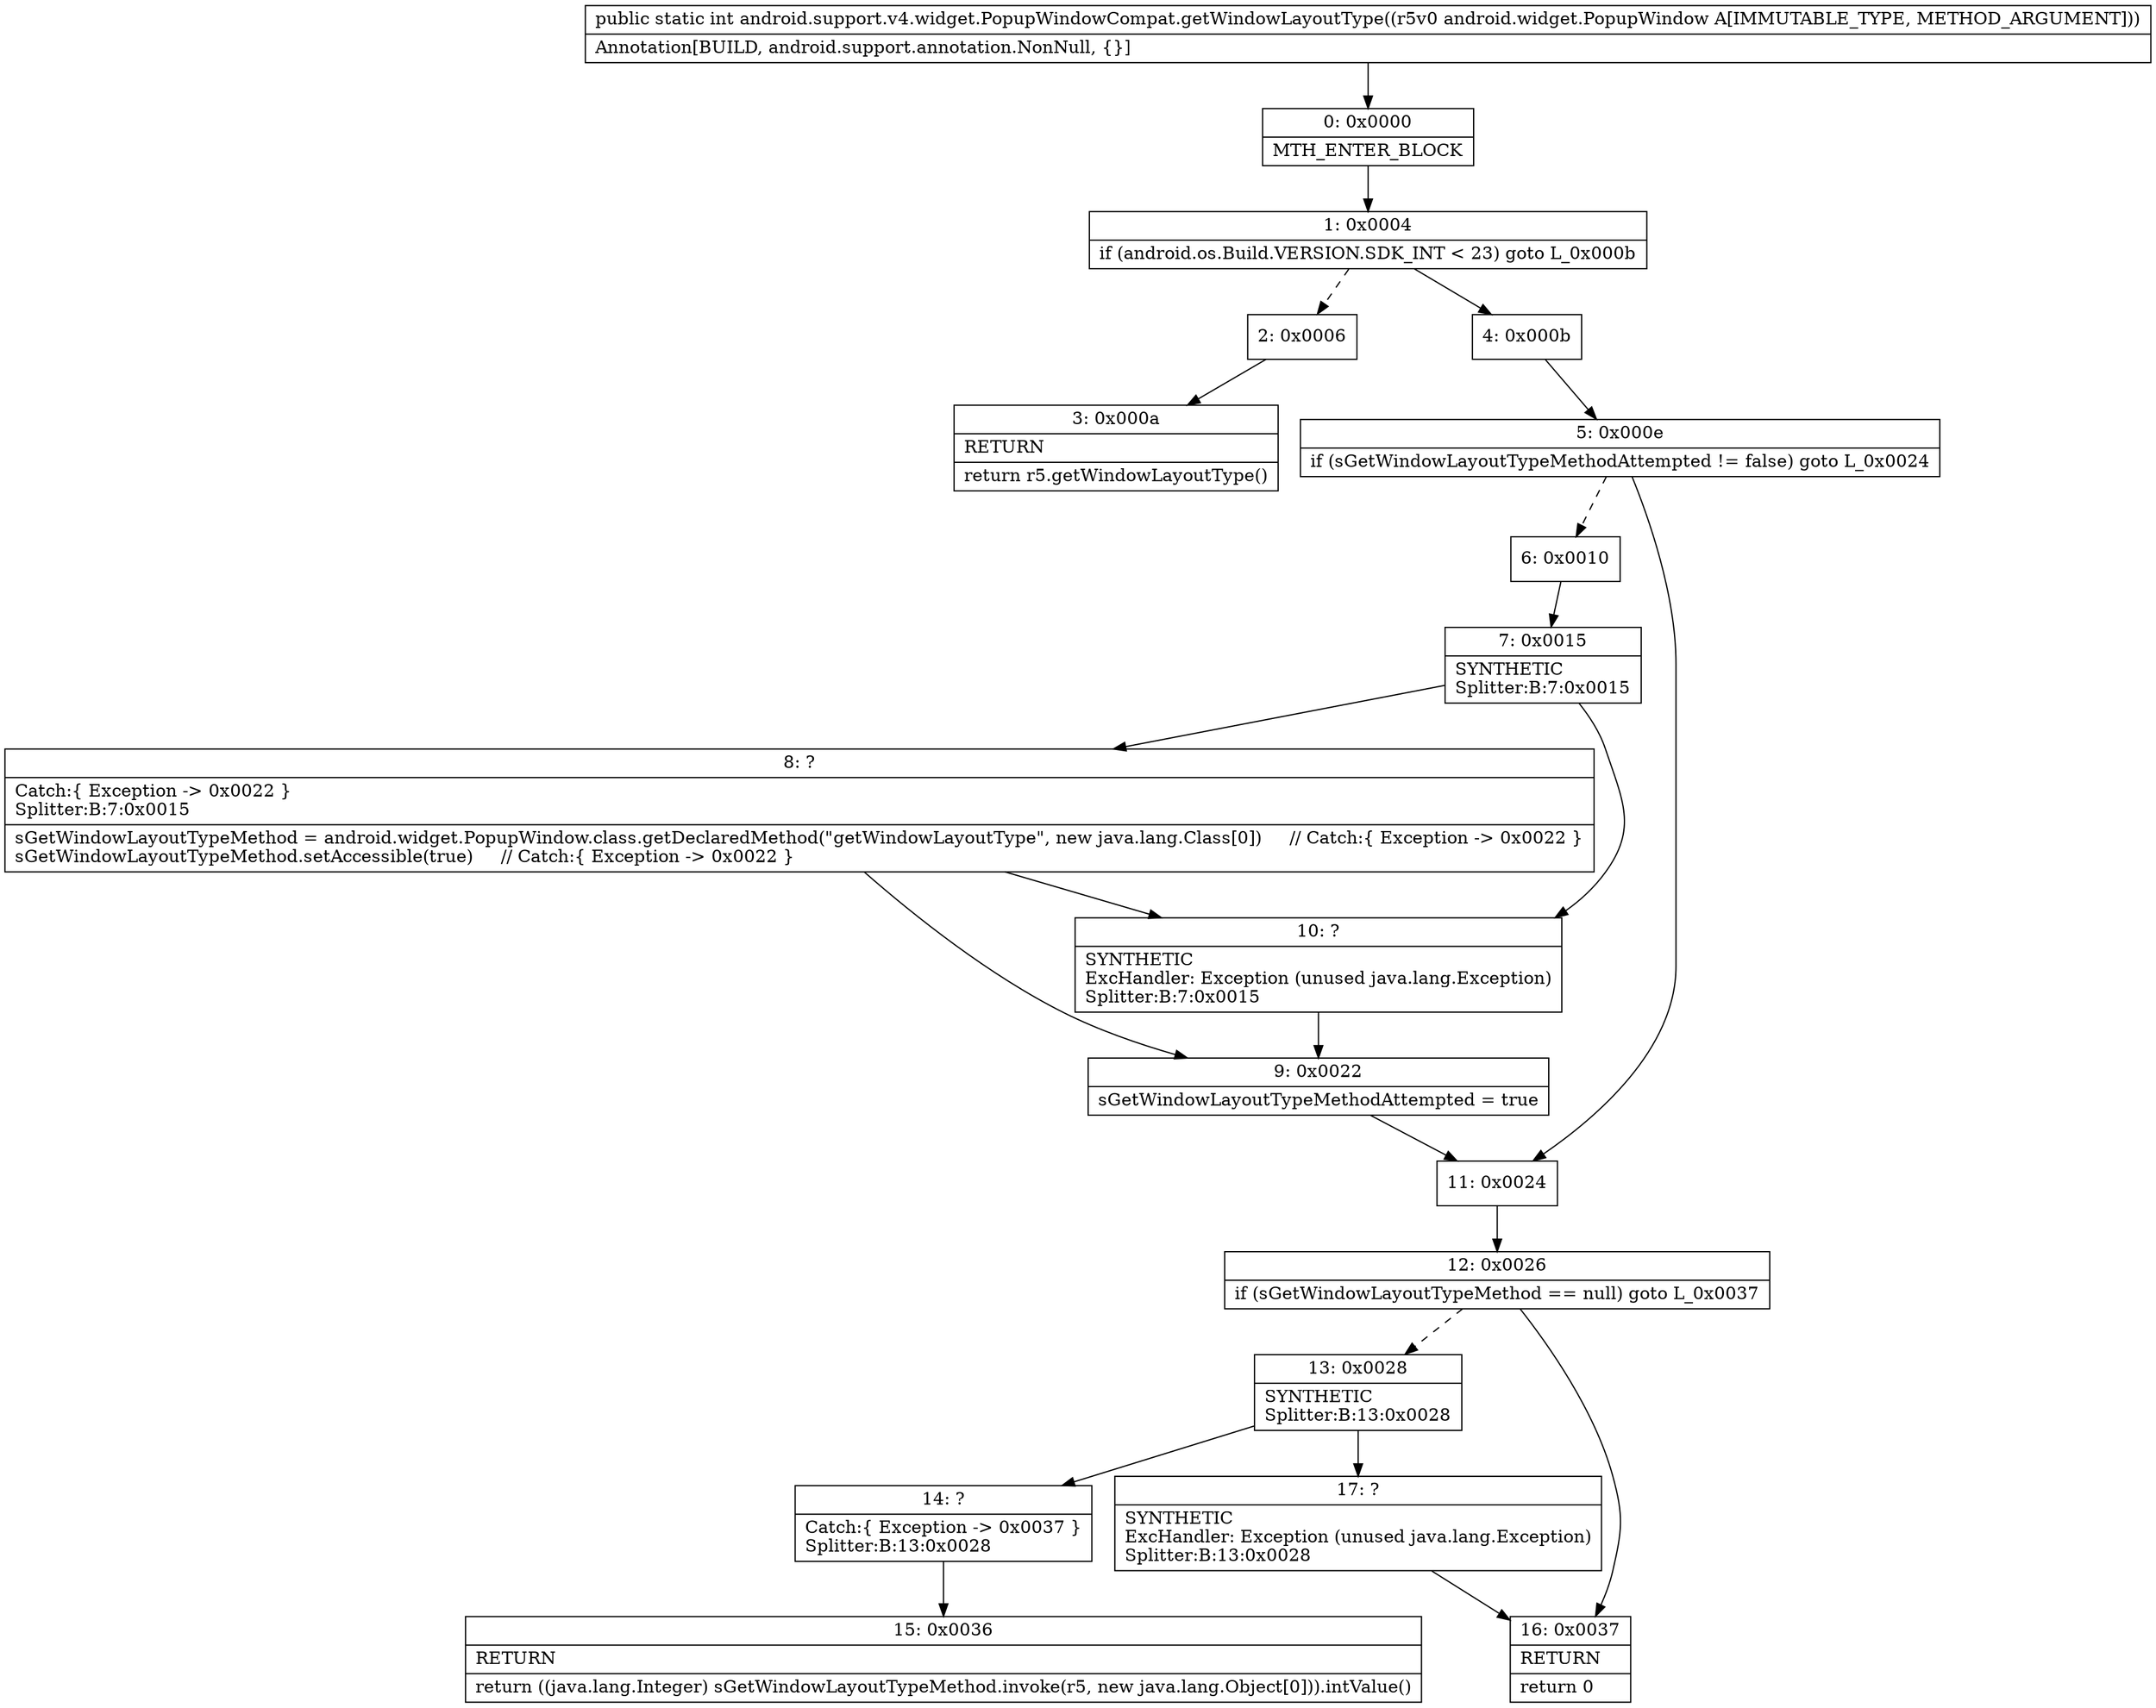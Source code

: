 digraph "CFG forandroid.support.v4.widget.PopupWindowCompat.getWindowLayoutType(Landroid\/widget\/PopupWindow;)I" {
Node_0 [shape=record,label="{0\:\ 0x0000|MTH_ENTER_BLOCK\l}"];
Node_1 [shape=record,label="{1\:\ 0x0004|if (android.os.Build.VERSION.SDK_INT \< 23) goto L_0x000b\l}"];
Node_2 [shape=record,label="{2\:\ 0x0006}"];
Node_3 [shape=record,label="{3\:\ 0x000a|RETURN\l|return r5.getWindowLayoutType()\l}"];
Node_4 [shape=record,label="{4\:\ 0x000b}"];
Node_5 [shape=record,label="{5\:\ 0x000e|if (sGetWindowLayoutTypeMethodAttempted != false) goto L_0x0024\l}"];
Node_6 [shape=record,label="{6\:\ 0x0010}"];
Node_7 [shape=record,label="{7\:\ 0x0015|SYNTHETIC\lSplitter:B:7:0x0015\l}"];
Node_8 [shape=record,label="{8\:\ ?|Catch:\{ Exception \-\> 0x0022 \}\lSplitter:B:7:0x0015\l|sGetWindowLayoutTypeMethod = android.widget.PopupWindow.class.getDeclaredMethod(\"getWindowLayoutType\", new java.lang.Class[0])     \/\/ Catch:\{ Exception \-\> 0x0022 \}\lsGetWindowLayoutTypeMethod.setAccessible(true)     \/\/ Catch:\{ Exception \-\> 0x0022 \}\l}"];
Node_9 [shape=record,label="{9\:\ 0x0022|sGetWindowLayoutTypeMethodAttempted = true\l}"];
Node_10 [shape=record,label="{10\:\ ?|SYNTHETIC\lExcHandler: Exception (unused java.lang.Exception)\lSplitter:B:7:0x0015\l}"];
Node_11 [shape=record,label="{11\:\ 0x0024}"];
Node_12 [shape=record,label="{12\:\ 0x0026|if (sGetWindowLayoutTypeMethod == null) goto L_0x0037\l}"];
Node_13 [shape=record,label="{13\:\ 0x0028|SYNTHETIC\lSplitter:B:13:0x0028\l}"];
Node_14 [shape=record,label="{14\:\ ?|Catch:\{ Exception \-\> 0x0037 \}\lSplitter:B:13:0x0028\l}"];
Node_15 [shape=record,label="{15\:\ 0x0036|RETURN\l|return ((java.lang.Integer) sGetWindowLayoutTypeMethod.invoke(r5, new java.lang.Object[0])).intValue()\l}"];
Node_16 [shape=record,label="{16\:\ 0x0037|RETURN\l|return 0\l}"];
Node_17 [shape=record,label="{17\:\ ?|SYNTHETIC\lExcHandler: Exception (unused java.lang.Exception)\lSplitter:B:13:0x0028\l}"];
MethodNode[shape=record,label="{public static int android.support.v4.widget.PopupWindowCompat.getWindowLayoutType((r5v0 android.widget.PopupWindow A[IMMUTABLE_TYPE, METHOD_ARGUMENT]))  | Annotation[BUILD, android.support.annotation.NonNull, \{\}]\l}"];
MethodNode -> Node_0;
Node_0 -> Node_1;
Node_1 -> Node_2[style=dashed];
Node_1 -> Node_4;
Node_2 -> Node_3;
Node_4 -> Node_5;
Node_5 -> Node_6[style=dashed];
Node_5 -> Node_11;
Node_6 -> Node_7;
Node_7 -> Node_8;
Node_7 -> Node_10;
Node_8 -> Node_9;
Node_8 -> Node_10;
Node_9 -> Node_11;
Node_10 -> Node_9;
Node_11 -> Node_12;
Node_12 -> Node_13[style=dashed];
Node_12 -> Node_16;
Node_13 -> Node_14;
Node_13 -> Node_17;
Node_14 -> Node_15;
Node_17 -> Node_16;
}

